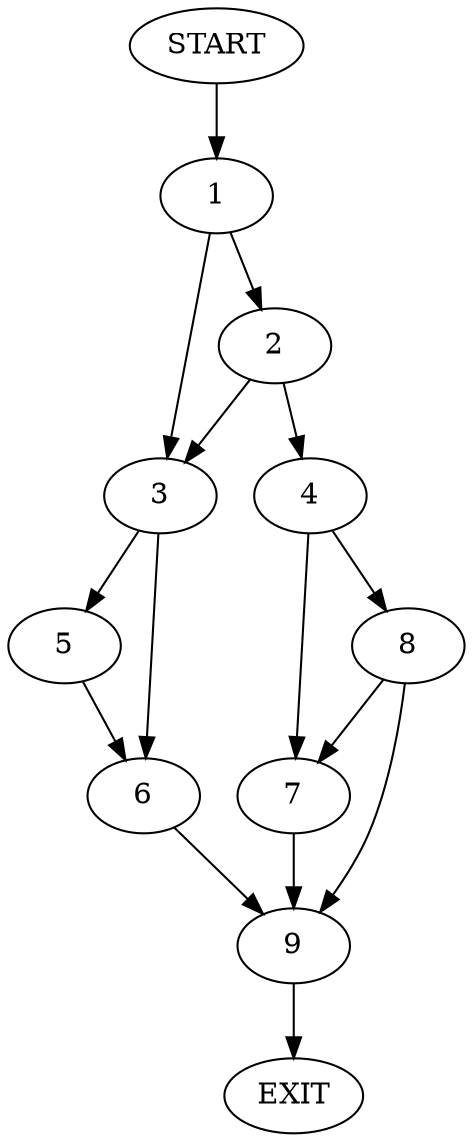 digraph {
0 [label="START"]
10 [label="EXIT"]
0 -> 1
1 -> 2
1 -> 3
2 -> 3
2 -> 4
3 -> 5
3 -> 6
4 -> 7
4 -> 8
5 -> 6
6 -> 9
9 -> 10
7 -> 9
8 -> 7
8 -> 9
}
